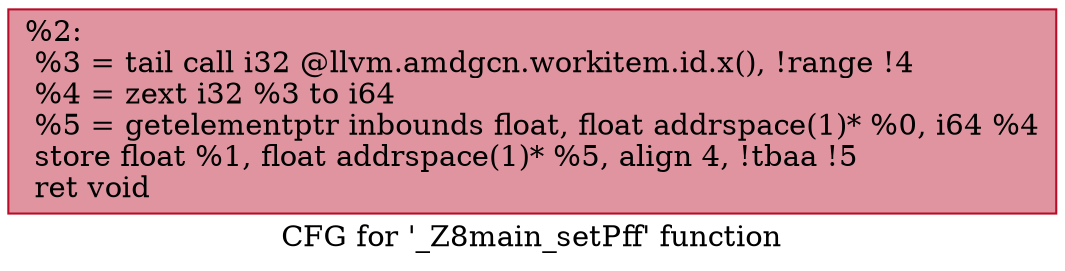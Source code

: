 digraph "CFG for '_Z8main_setPff' function" {
	label="CFG for '_Z8main_setPff' function";

	Node0x5f47ae0 [shape=record,color="#b70d28ff", style=filled, fillcolor="#b70d2870",label="{%2:\l  %3 = tail call i32 @llvm.amdgcn.workitem.id.x(), !range !4\l  %4 = zext i32 %3 to i64\l  %5 = getelementptr inbounds float, float addrspace(1)* %0, i64 %4\l  store float %1, float addrspace(1)* %5, align 4, !tbaa !5\l  ret void\l}"];
}
